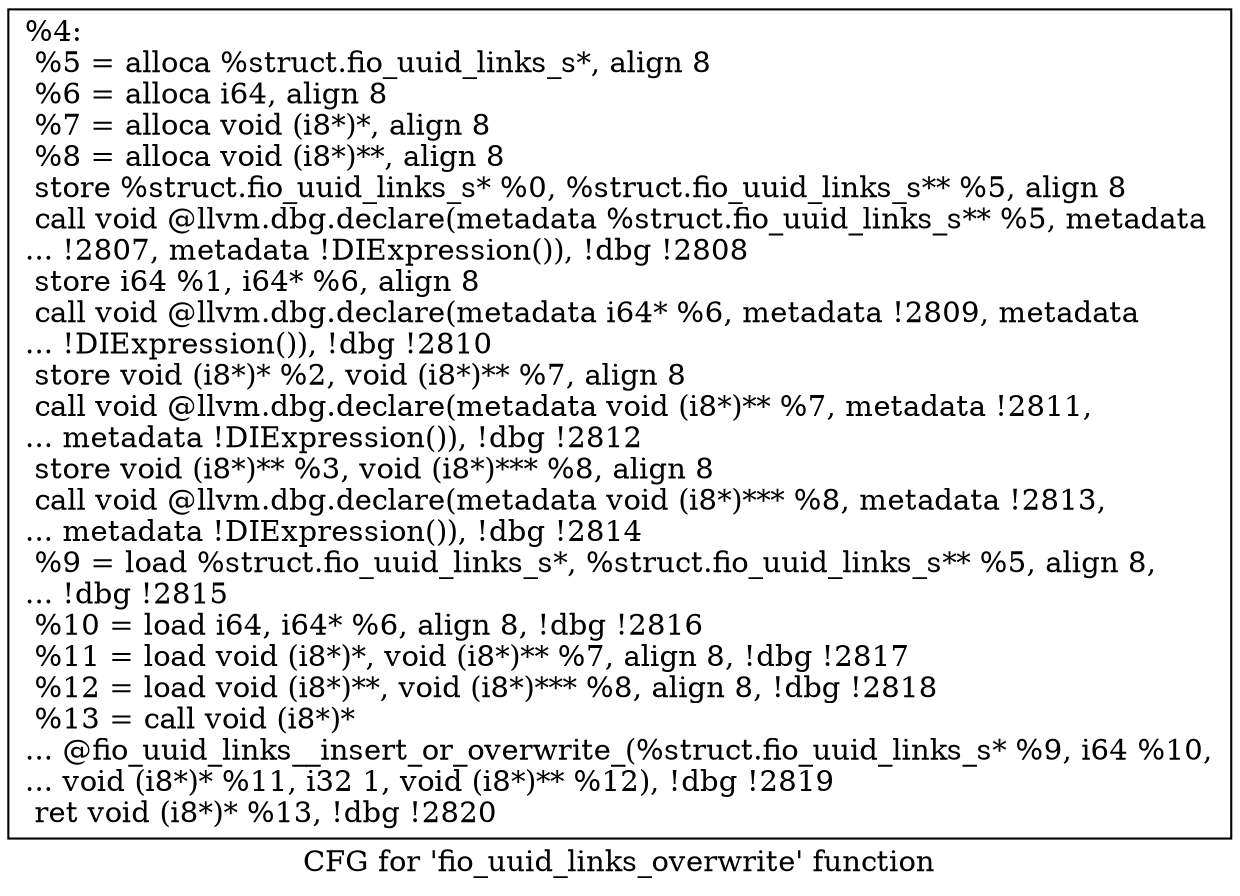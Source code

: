 digraph "CFG for 'fio_uuid_links_overwrite' function" {
	label="CFG for 'fio_uuid_links_overwrite' function";

	Node0x5568516b4db0 [shape=record,label="{%4:\l  %5 = alloca %struct.fio_uuid_links_s*, align 8\l  %6 = alloca i64, align 8\l  %7 = alloca void (i8*)*, align 8\l  %8 = alloca void (i8*)**, align 8\l  store %struct.fio_uuid_links_s* %0, %struct.fio_uuid_links_s** %5, align 8\l  call void @llvm.dbg.declare(metadata %struct.fio_uuid_links_s** %5, metadata\l... !2807, metadata !DIExpression()), !dbg !2808\l  store i64 %1, i64* %6, align 8\l  call void @llvm.dbg.declare(metadata i64* %6, metadata !2809, metadata\l... !DIExpression()), !dbg !2810\l  store void (i8*)* %2, void (i8*)** %7, align 8\l  call void @llvm.dbg.declare(metadata void (i8*)** %7, metadata !2811,\l... metadata !DIExpression()), !dbg !2812\l  store void (i8*)** %3, void (i8*)*** %8, align 8\l  call void @llvm.dbg.declare(metadata void (i8*)*** %8, metadata !2813,\l... metadata !DIExpression()), !dbg !2814\l  %9 = load %struct.fio_uuid_links_s*, %struct.fio_uuid_links_s** %5, align 8,\l... !dbg !2815\l  %10 = load i64, i64* %6, align 8, !dbg !2816\l  %11 = load void (i8*)*, void (i8*)** %7, align 8, !dbg !2817\l  %12 = load void (i8*)**, void (i8*)*** %8, align 8, !dbg !2818\l  %13 = call void (i8*)*\l... @fio_uuid_links__insert_or_overwrite_(%struct.fio_uuid_links_s* %9, i64 %10,\l... void (i8*)* %11, i32 1, void (i8*)** %12), !dbg !2819\l  ret void (i8*)* %13, !dbg !2820\l}"];
}
